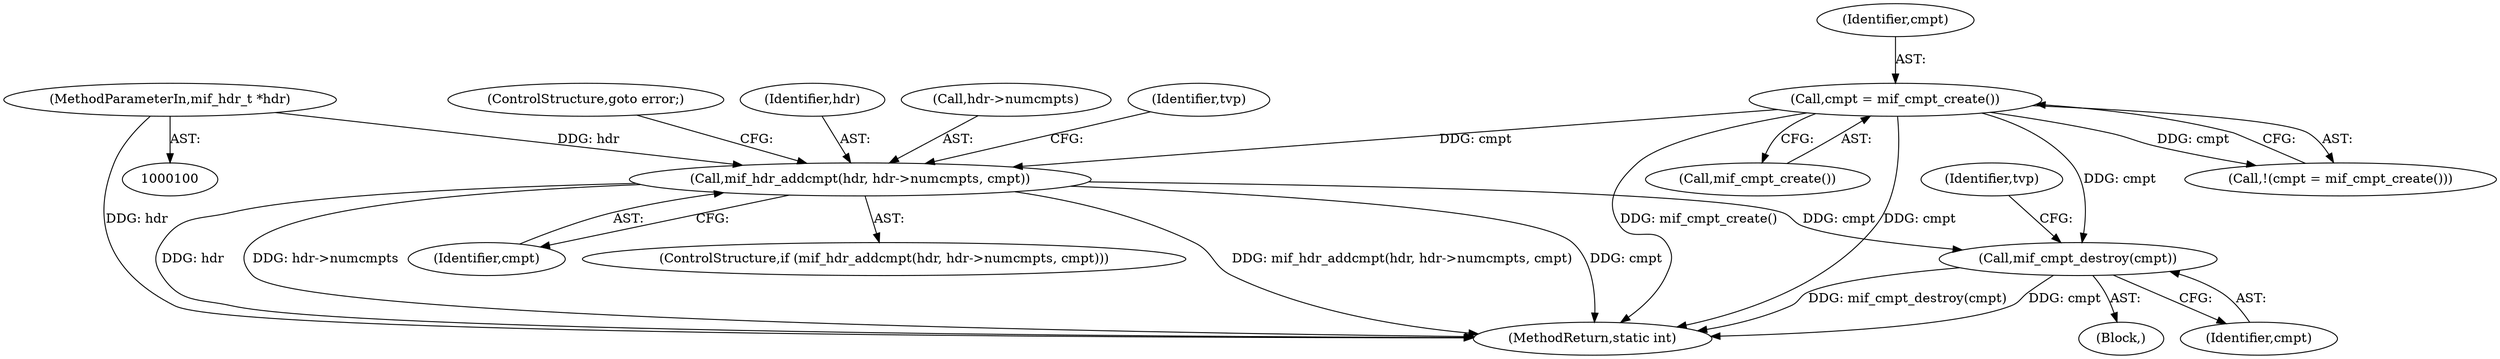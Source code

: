 digraph "0_jasper_df5d2867e8004e51e18b89865bc4aa69229227b3@pointer" {
"1000290" [label="(Call,mif_hdr_addcmpt(hdr, hdr->numcmpts, cmpt))"];
"1000101" [label="(MethodParameterIn,mif_hdr_t *hdr)"];
"1000115" [label="(Call,cmpt = mif_cmpt_create())"];
"1000306" [label="(Call,mif_cmpt_destroy(cmpt))"];
"1000290" [label="(Call,mif_hdr_addcmpt(hdr, hdr->numcmpts, cmpt))"];
"1000114" [label="(Call,!(cmpt = mif_cmpt_create()))"];
"1000297" [label="(ControlStructure,goto error;)"];
"1000316" [label="(MethodReturn,static int)"];
"1000101" [label="(MethodParameterIn,mif_hdr_t *hdr)"];
"1000117" [label="(Call,mif_cmpt_create())"];
"1000295" [label="(Identifier,cmpt)"];
"1000309" [label="(Identifier,tvp)"];
"1000116" [label="(Identifier,cmpt)"];
"1000289" [label="(ControlStructure,if (mif_hdr_addcmpt(hdr, hdr->numcmpts, cmpt)))"];
"1000291" [label="(Identifier,hdr)"];
"1000305" [label="(Block,)"];
"1000292" [label="(Call,hdr->numcmpts)"];
"1000306" [label="(Call,mif_cmpt_destroy(cmpt))"];
"1000307" [label="(Identifier,cmpt)"];
"1000115" [label="(Call,cmpt = mif_cmpt_create())"];
"1000299" [label="(Identifier,tvp)"];
"1000290" -> "1000289"  [label="AST: "];
"1000290" -> "1000295"  [label="CFG: "];
"1000291" -> "1000290"  [label="AST: "];
"1000292" -> "1000290"  [label="AST: "];
"1000295" -> "1000290"  [label="AST: "];
"1000297" -> "1000290"  [label="CFG: "];
"1000299" -> "1000290"  [label="CFG: "];
"1000290" -> "1000316"  [label="DDG: hdr"];
"1000290" -> "1000316"  [label="DDG: hdr->numcmpts"];
"1000290" -> "1000316"  [label="DDG: mif_hdr_addcmpt(hdr, hdr->numcmpts, cmpt)"];
"1000290" -> "1000316"  [label="DDG: cmpt"];
"1000101" -> "1000290"  [label="DDG: hdr"];
"1000115" -> "1000290"  [label="DDG: cmpt"];
"1000290" -> "1000306"  [label="DDG: cmpt"];
"1000101" -> "1000100"  [label="AST: "];
"1000101" -> "1000316"  [label="DDG: hdr"];
"1000115" -> "1000114"  [label="AST: "];
"1000115" -> "1000117"  [label="CFG: "];
"1000116" -> "1000115"  [label="AST: "];
"1000117" -> "1000115"  [label="AST: "];
"1000114" -> "1000115"  [label="CFG: "];
"1000115" -> "1000316"  [label="DDG: mif_cmpt_create()"];
"1000115" -> "1000316"  [label="DDG: cmpt"];
"1000115" -> "1000114"  [label="DDG: cmpt"];
"1000115" -> "1000306"  [label="DDG: cmpt"];
"1000306" -> "1000305"  [label="AST: "];
"1000306" -> "1000307"  [label="CFG: "];
"1000307" -> "1000306"  [label="AST: "];
"1000309" -> "1000306"  [label="CFG: "];
"1000306" -> "1000316"  [label="DDG: cmpt"];
"1000306" -> "1000316"  [label="DDG: mif_cmpt_destroy(cmpt)"];
}
